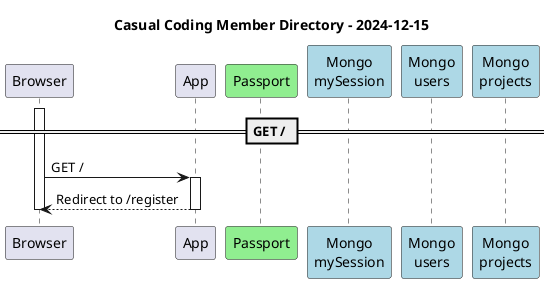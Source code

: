 @startuml
title Casual Coding Member Directory - 2024-12-15

participant Browser
participant App
participant Passport #lightgreen
participant "Mongo\nmySession" as MySession #lightblue
participant "Mongo\nusers" as Users #lightblue
participant "Mongo\nprojects" as Projects #lightblue

activate Browser

== GET / ==
Browser -> App : GET /
activate App
App --> Browser : Redirect to /register
deactivate App
deactivate Browser
@enduml